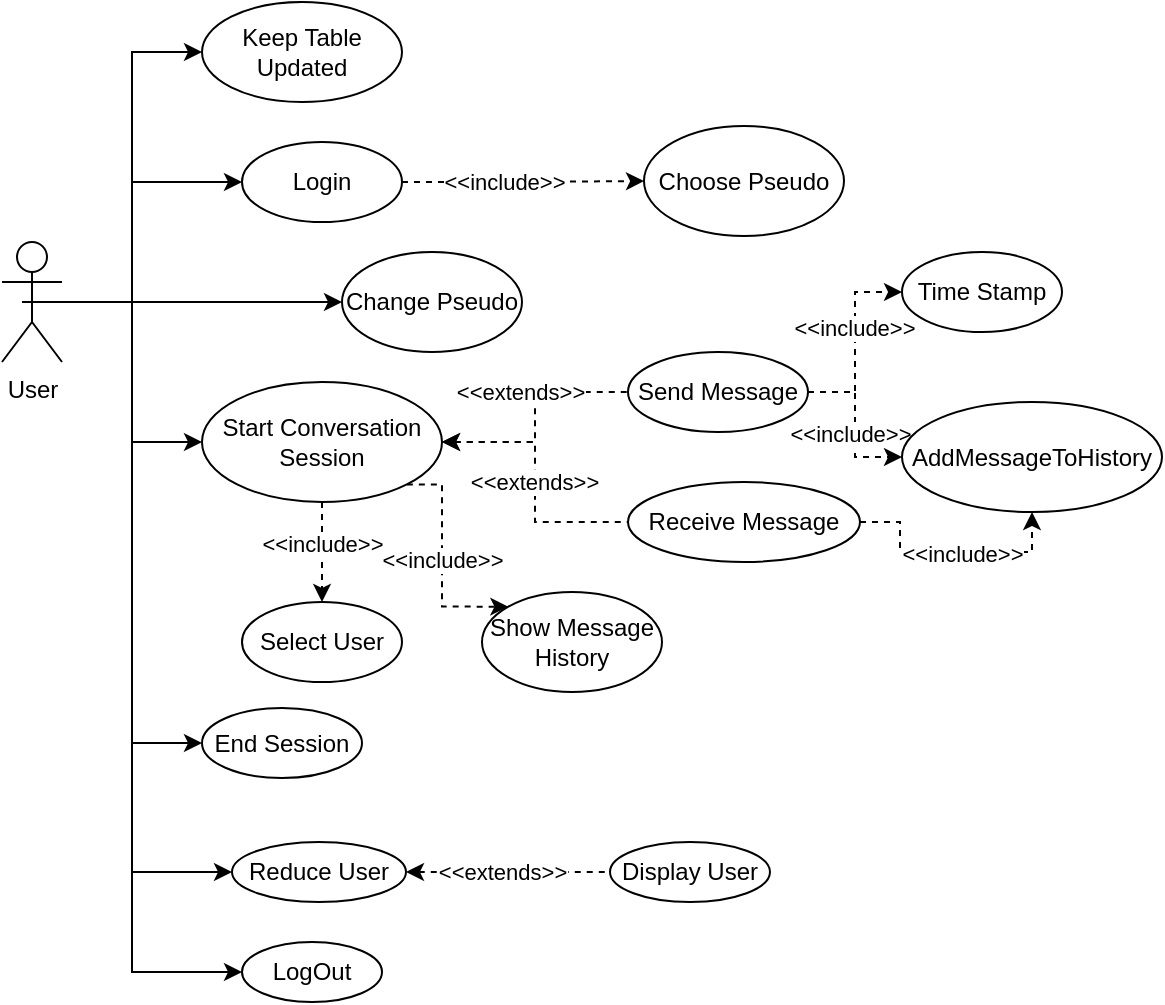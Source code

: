 <mxfile version="20.5.3" type="github">
  <diagram id="-P_8-iWG9aV-RMkAhdVp" name="Page-1">
    <mxGraphModel dx="997" dy="540" grid="1" gridSize="10" guides="1" tooltips="1" connect="1" arrows="1" fold="1" page="1" pageScale="1" pageWidth="827" pageHeight="1169" math="0" shadow="0">
      <root>
        <mxCell id="0" />
        <mxCell id="1" parent="0" />
        <mxCell id="ZcxPweZqJpsDd3th6vS2-11" style="edgeStyle=orthogonalEdgeStyle;rounded=0;orthogonalLoop=1;jettySize=auto;html=1;entryX=0;entryY=0.5;entryDx=0;entryDy=0;" edge="1" parent="1" source="ZcxPweZqJpsDd3th6vS2-1" target="ZcxPweZqJpsDd3th6vS2-6">
          <mxGeometry relative="1" as="geometry" />
        </mxCell>
        <mxCell id="ZcxPweZqJpsDd3th6vS2-12" style="edgeStyle=orthogonalEdgeStyle;rounded=0;orthogonalLoop=1;jettySize=auto;html=1;entryX=0;entryY=0.5;entryDx=0;entryDy=0;" edge="1" parent="1" target="ZcxPweZqJpsDd3th6vS2-9">
          <mxGeometry relative="1" as="geometry">
            <mxPoint x="95" y="240" as="sourcePoint" />
            <mxPoint x="185" y="180" as="targetPoint" />
            <Array as="points">
              <mxPoint x="135" y="240" />
              <mxPoint x="135" y="180" />
            </Array>
          </mxGeometry>
        </mxCell>
        <mxCell id="ZcxPweZqJpsDd3th6vS2-15" style="edgeStyle=orthogonalEdgeStyle;rounded=0;orthogonalLoop=1;jettySize=auto;html=1;entryX=0;entryY=0.5;entryDx=0;entryDy=0;" edge="1" parent="1" source="ZcxPweZqJpsDd3th6vS2-1" target="ZcxPweZqJpsDd3th6vS2-7">
          <mxGeometry relative="1" as="geometry" />
        </mxCell>
        <mxCell id="ZcxPweZqJpsDd3th6vS2-17" style="edgeStyle=orthogonalEdgeStyle;rounded=0;orthogonalLoop=1;jettySize=auto;html=1;entryX=0;entryY=0.5;entryDx=0;entryDy=0;" edge="1" parent="1" source="ZcxPweZqJpsDd3th6vS2-1" target="ZcxPweZqJpsDd3th6vS2-16">
          <mxGeometry relative="1" as="geometry" />
        </mxCell>
        <mxCell id="ZcxPweZqJpsDd3th6vS2-45" style="edgeStyle=orthogonalEdgeStyle;rounded=0;orthogonalLoop=1;jettySize=auto;html=1;entryX=0;entryY=0.5;entryDx=0;entryDy=0;" edge="1" parent="1" source="ZcxPweZqJpsDd3th6vS2-1" target="ZcxPweZqJpsDd3th6vS2-42">
          <mxGeometry relative="1" as="geometry" />
        </mxCell>
        <mxCell id="ZcxPweZqJpsDd3th6vS2-47" style="edgeStyle=orthogonalEdgeStyle;rounded=0;orthogonalLoop=1;jettySize=auto;html=1;entryX=0;entryY=0.5;entryDx=0;entryDy=0;" edge="1" parent="1" target="ZcxPweZqJpsDd3th6vS2-43">
          <mxGeometry relative="1" as="geometry">
            <mxPoint x="80" y="240" as="sourcePoint" />
            <mxPoint x="165" y="525" as="targetPoint" />
            <Array as="points">
              <mxPoint x="135" y="240" />
              <mxPoint x="135" y="525" />
            </Array>
          </mxGeometry>
        </mxCell>
        <mxCell id="ZcxPweZqJpsDd3th6vS2-50" style="edgeStyle=orthogonalEdgeStyle;rounded=0;orthogonalLoop=1;jettySize=auto;html=1;entryX=0;entryY=0.5;entryDx=0;entryDy=0;" edge="1" parent="1" target="ZcxPweZqJpsDd3th6vS2-41">
          <mxGeometry relative="1" as="geometry">
            <mxPoint x="87" y="240" as="sourcePoint" />
            <mxPoint x="185" y="575" as="targetPoint" />
            <Array as="points">
              <mxPoint x="135" y="240" />
              <mxPoint x="135" y="575" />
            </Array>
          </mxGeometry>
        </mxCell>
        <mxCell id="ZcxPweZqJpsDd3th6vS2-1" value="User" style="shape=umlActor;verticalLabelPosition=bottom;verticalAlign=top;html=1;" vertex="1" parent="1">
          <mxGeometry x="70" y="210" width="30" height="60" as="geometry" />
        </mxCell>
        <mxCell id="ZcxPweZqJpsDd3th6vS2-6" value="Keep Table Updated" style="ellipse;whiteSpace=wrap;html=1;" vertex="1" parent="1">
          <mxGeometry x="170" y="90" width="100" height="50" as="geometry" />
        </mxCell>
        <mxCell id="ZcxPweZqJpsDd3th6vS2-7" value="Change Pseudo" style="ellipse;whiteSpace=wrap;html=1;" vertex="1" parent="1">
          <mxGeometry x="240" y="215" width="90" height="50" as="geometry" />
        </mxCell>
        <mxCell id="ZcxPweZqJpsDd3th6vS2-8" value="Choose Pseudo" style="ellipse;whiteSpace=wrap;html=1;" vertex="1" parent="1">
          <mxGeometry x="391" y="152" width="100" height="55" as="geometry" />
        </mxCell>
        <mxCell id="ZcxPweZqJpsDd3th6vS2-13" style="edgeStyle=orthogonalEdgeStyle;rounded=0;orthogonalLoop=1;jettySize=auto;html=1;exitX=1;exitY=0.5;exitDx=0;exitDy=0;entryX=0;entryY=0.5;entryDx=0;entryDy=0;dashed=1;" edge="1" parent="1" source="ZcxPweZqJpsDd3th6vS2-9" target="ZcxPweZqJpsDd3th6vS2-8">
          <mxGeometry relative="1" as="geometry" />
        </mxCell>
        <mxCell id="ZcxPweZqJpsDd3th6vS2-14" value="&amp;lt;&amp;lt;include&amp;gt;&amp;gt;" style="edgeLabel;html=1;align=center;verticalAlign=middle;resizable=0;points=[];" vertex="1" connectable="0" parent="ZcxPweZqJpsDd3th6vS2-13">
          <mxGeometry x="-0.276" relative="1" as="geometry">
            <mxPoint x="7" as="offset" />
          </mxGeometry>
        </mxCell>
        <mxCell id="ZcxPweZqJpsDd3th6vS2-9" value="Login" style="ellipse;whiteSpace=wrap;html=1;" vertex="1" parent="1">
          <mxGeometry x="190" y="160" width="80" height="40" as="geometry" />
        </mxCell>
        <mxCell id="ZcxPweZqJpsDd3th6vS2-19" style="edgeStyle=orthogonalEdgeStyle;rounded=0;orthogonalLoop=1;jettySize=auto;html=1;entryX=0.5;entryY=0;entryDx=0;entryDy=0;dashed=1;" edge="1" parent="1" source="ZcxPweZqJpsDd3th6vS2-16" target="ZcxPweZqJpsDd3th6vS2-18">
          <mxGeometry relative="1" as="geometry" />
        </mxCell>
        <mxCell id="ZcxPweZqJpsDd3th6vS2-20" value="&amp;lt;&amp;lt;include&amp;gt;&amp;gt;" style="edgeLabel;html=1;align=center;verticalAlign=middle;resizable=0;points=[];" vertex="1" connectable="0" parent="ZcxPweZqJpsDd3th6vS2-19">
          <mxGeometry x="-0.102" relative="1" as="geometry">
            <mxPoint y="-2" as="offset" />
          </mxGeometry>
        </mxCell>
        <mxCell id="ZcxPweZqJpsDd3th6vS2-23" style="edgeStyle=orthogonalEdgeStyle;rounded=0;orthogonalLoop=1;jettySize=auto;html=1;exitX=1;exitY=0.5;exitDx=0;exitDy=0;entryX=0;entryY=0.5;entryDx=0;entryDy=0;dashed=1;startArrow=classic;startFill=1;endArrow=none;endFill=0;" edge="1" parent="1" source="ZcxPweZqJpsDd3th6vS2-16" target="ZcxPweZqJpsDd3th6vS2-21">
          <mxGeometry relative="1" as="geometry" />
        </mxCell>
        <mxCell id="ZcxPweZqJpsDd3th6vS2-26" value="&amp;lt;&amp;lt;extends&amp;gt;&amp;gt;" style="edgeLabel;html=1;align=center;verticalAlign=middle;resizable=0;points=[];" vertex="1" connectable="0" parent="ZcxPweZqJpsDd3th6vS2-23">
          <mxGeometry x="0.259" relative="1" as="geometry">
            <mxPoint x="-11" as="offset" />
          </mxGeometry>
        </mxCell>
        <mxCell id="ZcxPweZqJpsDd3th6vS2-24" style="edgeStyle=orthogonalEdgeStyle;rounded=0;orthogonalLoop=1;jettySize=auto;html=1;exitX=1;exitY=0.5;exitDx=0;exitDy=0;entryX=0;entryY=0.5;entryDx=0;entryDy=0;dashed=1;startArrow=classic;startFill=1;endArrow=none;endFill=0;" edge="1" parent="1" source="ZcxPweZqJpsDd3th6vS2-16" target="ZcxPweZqJpsDd3th6vS2-22">
          <mxGeometry relative="1" as="geometry" />
        </mxCell>
        <mxCell id="ZcxPweZqJpsDd3th6vS2-25" value="&amp;lt;&amp;lt;extends&amp;gt;&amp;gt;" style="edgeLabel;html=1;align=center;verticalAlign=middle;resizable=0;points=[];" vertex="1" connectable="0" parent="ZcxPweZqJpsDd3th6vS2-24">
          <mxGeometry x="0.171" relative="1" as="geometry">
            <mxPoint x="-1" y="-12" as="offset" />
          </mxGeometry>
        </mxCell>
        <mxCell id="ZcxPweZqJpsDd3th6vS2-37" style="edgeStyle=orthogonalEdgeStyle;rounded=0;orthogonalLoop=1;jettySize=auto;html=1;exitX=1;exitY=1;exitDx=0;exitDy=0;entryX=0;entryY=0;entryDx=0;entryDy=0;dashed=1;" edge="1" parent="1" source="ZcxPweZqJpsDd3th6vS2-16" target="ZcxPweZqJpsDd3th6vS2-36">
          <mxGeometry relative="1" as="geometry">
            <Array as="points">
              <mxPoint x="290" y="331" />
              <mxPoint x="290" y="392" />
            </Array>
          </mxGeometry>
        </mxCell>
        <mxCell id="ZcxPweZqJpsDd3th6vS2-38" value="&amp;lt;&amp;lt;include&amp;gt;&amp;gt;" style="edgeLabel;html=1;align=center;verticalAlign=middle;resizable=0;points=[];" vertex="1" connectable="0" parent="ZcxPweZqJpsDd3th6vS2-37">
          <mxGeometry x="0.155" y="-2" relative="1" as="geometry">
            <mxPoint x="2" y="-9" as="offset" />
          </mxGeometry>
        </mxCell>
        <mxCell id="ZcxPweZqJpsDd3th6vS2-16" value="Start Conversation Session" style="ellipse;whiteSpace=wrap;html=1;" vertex="1" parent="1">
          <mxGeometry x="170" y="280" width="120" height="60" as="geometry" />
        </mxCell>
        <mxCell id="ZcxPweZqJpsDd3th6vS2-18" value="Select User" style="ellipse;whiteSpace=wrap;html=1;" vertex="1" parent="1">
          <mxGeometry x="190" y="390" width="80" height="40" as="geometry" />
        </mxCell>
        <mxCell id="ZcxPweZqJpsDd3th6vS2-32" style="edgeStyle=orthogonalEdgeStyle;rounded=0;orthogonalLoop=1;jettySize=auto;html=1;exitX=1;exitY=0.5;exitDx=0;exitDy=0;entryX=0;entryY=0.5;entryDx=0;entryDy=0;dashed=1;" edge="1" parent="1" source="ZcxPweZqJpsDd3th6vS2-21" target="ZcxPweZqJpsDd3th6vS2-28">
          <mxGeometry relative="1" as="geometry" />
        </mxCell>
        <mxCell id="ZcxPweZqJpsDd3th6vS2-34" value="&amp;lt;&amp;lt;include&amp;gt;&amp;gt;" style="edgeLabel;html=1;align=center;verticalAlign=middle;resizable=0;points=[];" vertex="1" connectable="0" parent="ZcxPweZqJpsDd3th6vS2-32">
          <mxGeometry x="0.156" y="1" relative="1" as="geometry">
            <mxPoint as="offset" />
          </mxGeometry>
        </mxCell>
        <mxCell id="ZcxPweZqJpsDd3th6vS2-33" style="edgeStyle=orthogonalEdgeStyle;rounded=0;orthogonalLoop=1;jettySize=auto;html=1;exitX=1;exitY=0.5;exitDx=0;exitDy=0;entryX=0;entryY=0.5;entryDx=0;entryDy=0;dashed=1;" edge="1" parent="1" source="ZcxPweZqJpsDd3th6vS2-21" target="ZcxPweZqJpsDd3th6vS2-27">
          <mxGeometry relative="1" as="geometry" />
        </mxCell>
        <mxCell id="ZcxPweZqJpsDd3th6vS2-35" value="&amp;lt;&amp;lt;include&amp;gt;&amp;gt;" style="edgeLabel;html=1;align=center;verticalAlign=middle;resizable=0;points=[];" vertex="1" connectable="0" parent="ZcxPweZqJpsDd3th6vS2-33">
          <mxGeometry x="0.13" y="-3" relative="1" as="geometry">
            <mxPoint y="-1" as="offset" />
          </mxGeometry>
        </mxCell>
        <mxCell id="ZcxPweZqJpsDd3th6vS2-21" value="Send Message" style="ellipse;whiteSpace=wrap;html=1;" vertex="1" parent="1">
          <mxGeometry x="383" y="265" width="90" height="40" as="geometry" />
        </mxCell>
        <mxCell id="ZcxPweZqJpsDd3th6vS2-39" style="edgeStyle=orthogonalEdgeStyle;rounded=0;orthogonalLoop=1;jettySize=auto;html=1;exitX=1;exitY=0.5;exitDx=0;exitDy=0;entryX=0.5;entryY=1;entryDx=0;entryDy=0;dashed=1;" edge="1" parent="1" source="ZcxPweZqJpsDd3th6vS2-22" target="ZcxPweZqJpsDd3th6vS2-27">
          <mxGeometry relative="1" as="geometry" />
        </mxCell>
        <mxCell id="ZcxPweZqJpsDd3th6vS2-40" value="&amp;lt;&amp;lt;include&amp;gt;&amp;gt;" style="edgeLabel;html=1;align=center;verticalAlign=middle;resizable=0;points=[];" vertex="1" connectable="0" parent="ZcxPweZqJpsDd3th6vS2-39">
          <mxGeometry x="-0.197" y="-1" relative="1" as="geometry">
            <mxPoint x="17" as="offset" />
          </mxGeometry>
        </mxCell>
        <mxCell id="ZcxPweZqJpsDd3th6vS2-22" value="Receive Message" style="ellipse;whiteSpace=wrap;html=1;" vertex="1" parent="1">
          <mxGeometry x="383" y="330" width="116" height="40" as="geometry" />
        </mxCell>
        <mxCell id="ZcxPweZqJpsDd3th6vS2-27" value="AddMessageToHistory" style="ellipse;whiteSpace=wrap;html=1;" vertex="1" parent="1">
          <mxGeometry x="520" y="290" width="130" height="55" as="geometry" />
        </mxCell>
        <mxCell id="ZcxPweZqJpsDd3th6vS2-28" value="Time Stamp" style="ellipse;whiteSpace=wrap;html=1;" vertex="1" parent="1">
          <mxGeometry x="520" y="215" width="80" height="40" as="geometry" />
        </mxCell>
        <mxCell id="ZcxPweZqJpsDd3th6vS2-36" value="Show Message History" style="ellipse;whiteSpace=wrap;html=1;" vertex="1" parent="1">
          <mxGeometry x="310" y="385" width="90" height="50" as="geometry" />
        </mxCell>
        <mxCell id="ZcxPweZqJpsDd3th6vS2-41" value="LogOut" style="ellipse;whiteSpace=wrap;html=1;" vertex="1" parent="1">
          <mxGeometry x="190" y="560" width="70" height="30" as="geometry" />
        </mxCell>
        <mxCell id="ZcxPweZqJpsDd3th6vS2-42" value="End Session" style="ellipse;whiteSpace=wrap;html=1;" vertex="1" parent="1">
          <mxGeometry x="170" y="443" width="80" height="35" as="geometry" />
        </mxCell>
        <mxCell id="ZcxPweZqJpsDd3th6vS2-48" style="edgeStyle=orthogonalEdgeStyle;rounded=0;orthogonalLoop=1;jettySize=auto;html=1;entryX=0;entryY=0.5;entryDx=0;entryDy=0;dashed=1;endArrow=none;endFill=0;startArrow=classic;startFill=1;" edge="1" parent="1" source="ZcxPweZqJpsDd3th6vS2-43" target="ZcxPweZqJpsDd3th6vS2-44">
          <mxGeometry relative="1" as="geometry" />
        </mxCell>
        <mxCell id="ZcxPweZqJpsDd3th6vS2-49" value="&amp;lt;&amp;lt;extends&amp;gt;&amp;gt;" style="edgeLabel;html=1;align=center;verticalAlign=middle;resizable=0;points=[];" vertex="1" connectable="0" parent="ZcxPweZqJpsDd3th6vS2-48">
          <mxGeometry x="-0.263" relative="1" as="geometry">
            <mxPoint x="10" as="offset" />
          </mxGeometry>
        </mxCell>
        <mxCell id="ZcxPweZqJpsDd3th6vS2-43" value="Reduce User" style="ellipse;whiteSpace=wrap;html=1;" vertex="1" parent="1">
          <mxGeometry x="185" y="510" width="87" height="30" as="geometry" />
        </mxCell>
        <mxCell id="ZcxPweZqJpsDd3th6vS2-44" value="Display User" style="ellipse;whiteSpace=wrap;html=1;" vertex="1" parent="1">
          <mxGeometry x="374" y="510" width="80" height="30" as="geometry" />
        </mxCell>
      </root>
    </mxGraphModel>
  </diagram>
</mxfile>
